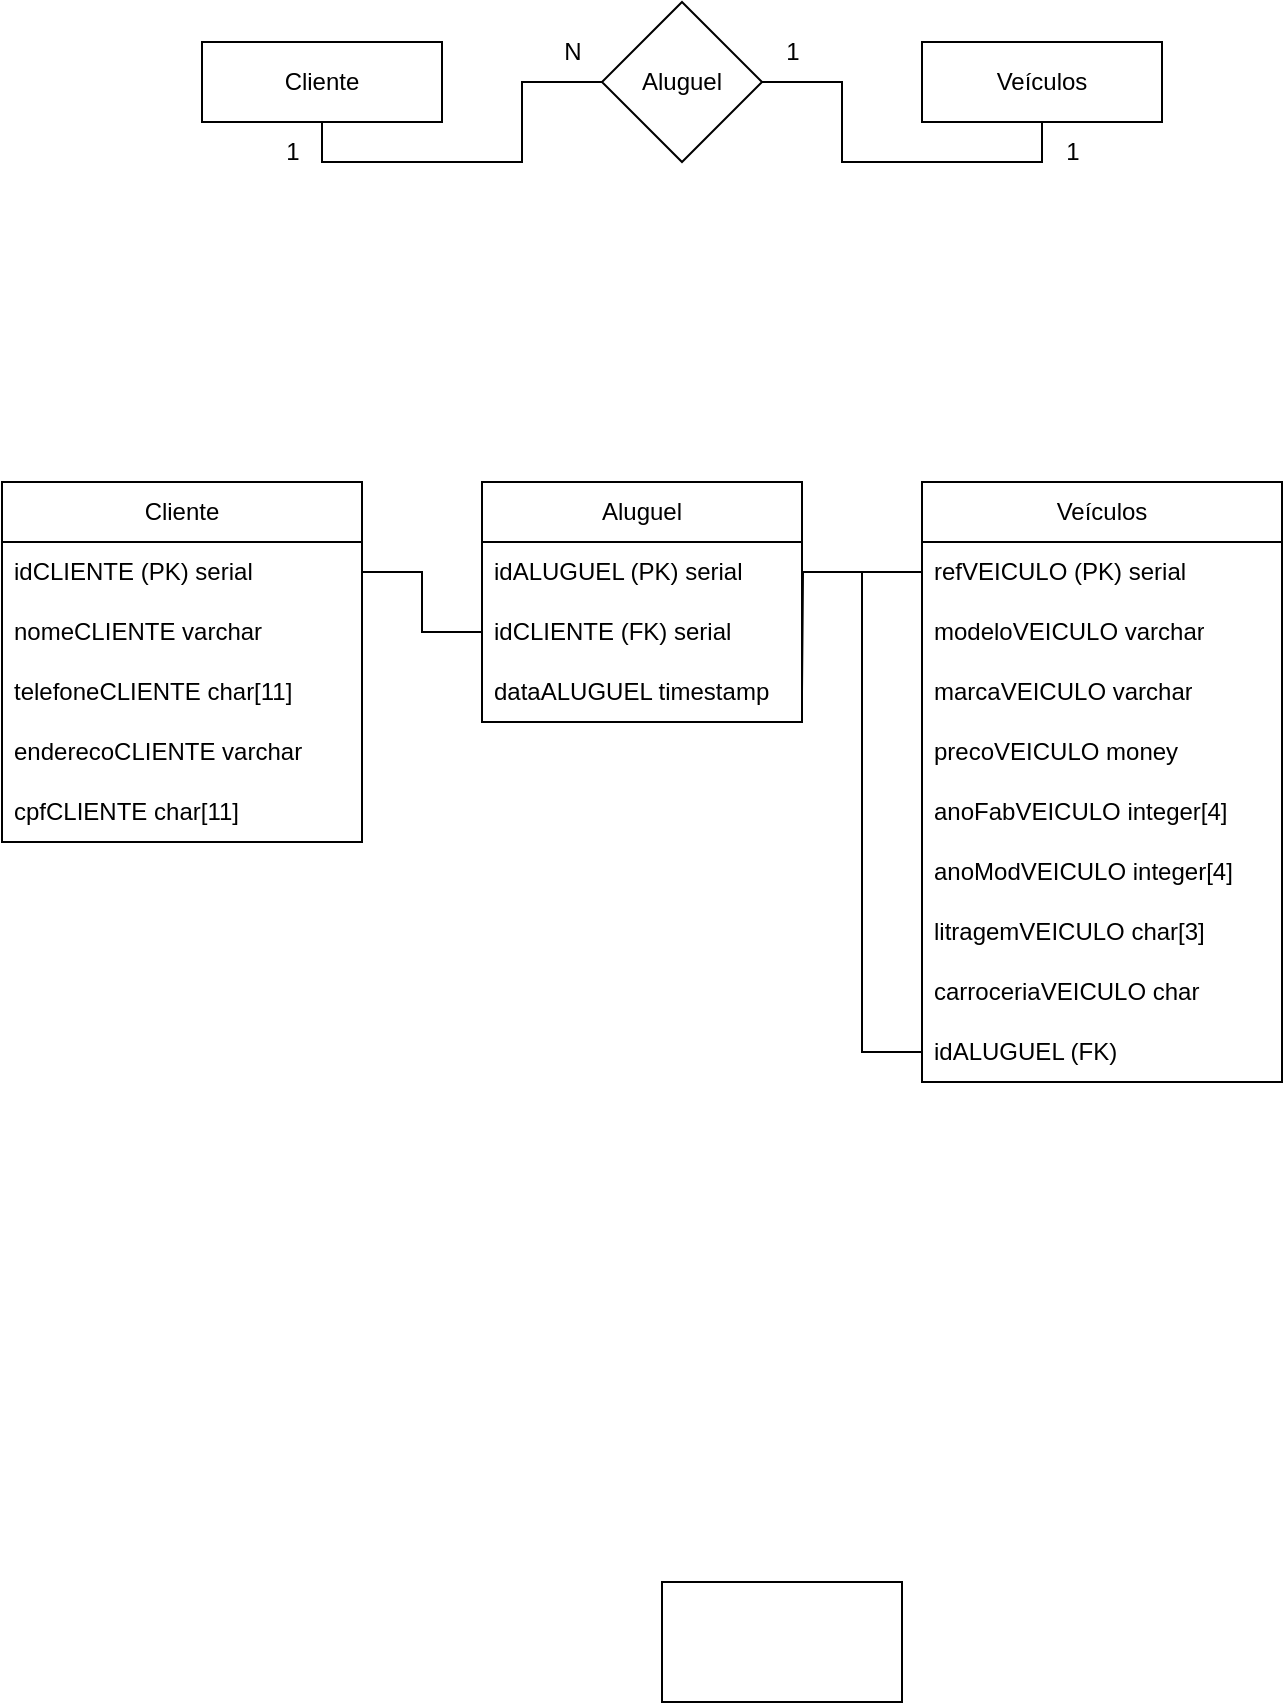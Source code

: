 <mxfile version="20.8.18" type="device"><diagram name="Página-1" id="nUNo_G07ypFeZW7KdXAk"><mxGraphModel dx="913" dy="1755" grid="1" gridSize="10" guides="1" tooltips="1" connect="1" arrows="1" fold="1" page="1" pageScale="1" pageWidth="827" pageHeight="1169" math="0" shadow="0"><root><mxCell id="0"/><mxCell id="1" parent="0"/><mxCell id="yDMXF-EGAuXwY1v8gXDl-1" value="" style="rounded=0;whiteSpace=wrap;html=1;" vertex="1" parent="1"><mxGeometry x="350" y="270" width="120" height="60" as="geometry"/></mxCell><mxCell id="yDMXF-EGAuXwY1v8gXDl-2" value="" style="rounded=0;whiteSpace=wrap;html=1;" vertex="1" parent="1"><mxGeometry x="350" y="270" width="120" height="60" as="geometry"/></mxCell><mxCell id="yDMXF-EGAuXwY1v8gXDl-3" value="Cliente" style="swimlane;fontStyle=0;childLayout=stackLayout;horizontal=1;startSize=30;horizontalStack=0;resizeParent=1;resizeParentMax=0;resizeLast=0;collapsible=1;marginBottom=0;whiteSpace=wrap;html=1;" vertex="1" parent="1"><mxGeometry x="20" y="-280" width="180" height="180" as="geometry"/></mxCell><mxCell id="yDMXF-EGAuXwY1v8gXDl-12" value="idCLIENTE (PK) serial" style="text;strokeColor=none;fillColor=none;align=left;verticalAlign=middle;spacingLeft=4;spacingRight=4;overflow=hidden;points=[[0,0.5],[1,0.5]];portConstraint=eastwest;rotatable=0;whiteSpace=wrap;html=1;" vertex="1" parent="yDMXF-EGAuXwY1v8gXDl-3"><mxGeometry y="30" width="180" height="30" as="geometry"/></mxCell><mxCell id="yDMXF-EGAuXwY1v8gXDl-13" value="nomeCLIENTE varchar" style="text;strokeColor=none;fillColor=none;align=left;verticalAlign=middle;spacingLeft=4;spacingRight=4;overflow=hidden;points=[[0,0.5],[1,0.5]];portConstraint=eastwest;rotatable=0;whiteSpace=wrap;html=1;" vertex="1" parent="yDMXF-EGAuXwY1v8gXDl-3"><mxGeometry y="60" width="180" height="30" as="geometry"/></mxCell><mxCell id="yDMXF-EGAuXwY1v8gXDl-11" value="telefoneCLIENTE char[11]" style="text;strokeColor=none;fillColor=none;align=left;verticalAlign=middle;spacingLeft=4;spacingRight=4;overflow=hidden;points=[[0,0.5],[1,0.5]];portConstraint=eastwest;rotatable=0;whiteSpace=wrap;html=1;" vertex="1" parent="yDMXF-EGAuXwY1v8gXDl-3"><mxGeometry y="90" width="180" height="30" as="geometry"/></mxCell><mxCell id="yDMXF-EGAuXwY1v8gXDl-5" value="enderecoCLIENTE varchar" style="text;strokeColor=none;fillColor=none;align=left;verticalAlign=middle;spacingLeft=4;spacingRight=4;overflow=hidden;points=[[0,0.5],[1,0.5]];portConstraint=eastwest;rotatable=0;whiteSpace=wrap;html=1;" vertex="1" parent="yDMXF-EGAuXwY1v8gXDl-3"><mxGeometry y="120" width="180" height="30" as="geometry"/></mxCell><mxCell id="yDMXF-EGAuXwY1v8gXDl-6" value="cpfCLIENTE char[11]" style="text;strokeColor=none;fillColor=none;align=left;verticalAlign=middle;spacingLeft=4;spacingRight=4;overflow=hidden;points=[[0,0.5],[1,0.5]];portConstraint=eastwest;rotatable=0;whiteSpace=wrap;html=1;" vertex="1" parent="yDMXF-EGAuXwY1v8gXDl-3"><mxGeometry y="150" width="180" height="30" as="geometry"/></mxCell><mxCell id="yDMXF-EGAuXwY1v8gXDl-7" value="Veículos" style="swimlane;fontStyle=0;childLayout=stackLayout;horizontal=1;startSize=30;horizontalStack=0;resizeParent=1;resizeParentMax=0;resizeLast=0;collapsible=1;marginBottom=0;whiteSpace=wrap;html=1;" vertex="1" parent="1"><mxGeometry x="480" y="-280" width="180" height="300" as="geometry"/></mxCell><mxCell id="yDMXF-EGAuXwY1v8gXDl-8" value="refVEICULO (PK) serial" style="text;strokeColor=none;fillColor=none;align=left;verticalAlign=middle;spacingLeft=4;spacingRight=4;overflow=hidden;points=[[0,0.5],[1,0.5]];portConstraint=eastwest;rotatable=0;whiteSpace=wrap;html=1;" vertex="1" parent="yDMXF-EGAuXwY1v8gXDl-7"><mxGeometry y="30" width="180" height="30" as="geometry"/></mxCell><mxCell id="yDMXF-EGAuXwY1v8gXDl-9" value="modeloVEICULO varchar" style="text;strokeColor=none;fillColor=none;align=left;verticalAlign=middle;spacingLeft=4;spacingRight=4;overflow=hidden;points=[[0,0.5],[1,0.5]];portConstraint=eastwest;rotatable=0;whiteSpace=wrap;html=1;" vertex="1" parent="yDMXF-EGAuXwY1v8gXDl-7"><mxGeometry y="60" width="180" height="30" as="geometry"/></mxCell><mxCell id="yDMXF-EGAuXwY1v8gXDl-55" value="marcaVEICULO varchar" style="text;strokeColor=none;fillColor=none;align=left;verticalAlign=middle;spacingLeft=4;spacingRight=4;overflow=hidden;points=[[0,0.5],[1,0.5]];portConstraint=eastwest;rotatable=0;whiteSpace=wrap;html=1;" vertex="1" parent="yDMXF-EGAuXwY1v8gXDl-7"><mxGeometry y="90" width="180" height="30" as="geometry"/></mxCell><mxCell id="yDMXF-EGAuXwY1v8gXDl-10" value="precoVEICULO money" style="text;strokeColor=none;fillColor=none;align=left;verticalAlign=middle;spacingLeft=4;spacingRight=4;overflow=hidden;points=[[0,0.5],[1,0.5]];portConstraint=eastwest;rotatable=0;whiteSpace=wrap;html=1;" vertex="1" parent="yDMXF-EGAuXwY1v8gXDl-7"><mxGeometry y="120" width="180" height="30" as="geometry"/></mxCell><mxCell id="yDMXF-EGAuXwY1v8gXDl-15" value="anoFabVEICULO integer[4]" style="text;strokeColor=none;fillColor=none;align=left;verticalAlign=middle;spacingLeft=4;spacingRight=4;overflow=hidden;points=[[0,0.5],[1,0.5]];portConstraint=eastwest;rotatable=0;whiteSpace=wrap;html=1;" vertex="1" parent="yDMXF-EGAuXwY1v8gXDl-7"><mxGeometry y="150" width="180" height="30" as="geometry"/></mxCell><mxCell id="yDMXF-EGAuXwY1v8gXDl-56" value="anoModVEICULO integer[4]" style="text;strokeColor=none;fillColor=none;align=left;verticalAlign=middle;spacingLeft=4;spacingRight=4;overflow=hidden;points=[[0,0.5],[1,0.5]];portConstraint=eastwest;rotatable=0;whiteSpace=wrap;html=1;" vertex="1" parent="yDMXF-EGAuXwY1v8gXDl-7"><mxGeometry y="180" width="180" height="30" as="geometry"/></mxCell><mxCell id="yDMXF-EGAuXwY1v8gXDl-16" value="litragemVEICULO char[3]" style="text;strokeColor=none;fillColor=none;align=left;verticalAlign=middle;spacingLeft=4;spacingRight=4;overflow=hidden;points=[[0,0.5],[1,0.5]];portConstraint=eastwest;rotatable=0;whiteSpace=wrap;html=1;" vertex="1" parent="yDMXF-EGAuXwY1v8gXDl-7"><mxGeometry y="210" width="180" height="30" as="geometry"/></mxCell><mxCell id="yDMXF-EGAuXwY1v8gXDl-14" value="carroceriaVEICULO char" style="text;strokeColor=none;fillColor=none;align=left;verticalAlign=middle;spacingLeft=4;spacingRight=4;overflow=hidden;points=[[0,0.5],[1,0.5]];portConstraint=eastwest;rotatable=0;whiteSpace=wrap;html=1;" vertex="1" parent="yDMXF-EGAuXwY1v8gXDl-7"><mxGeometry y="240" width="180" height="30" as="geometry"/></mxCell><mxCell id="yDMXF-EGAuXwY1v8gXDl-58" value="idALUGUEL (FK)" style="text;strokeColor=none;fillColor=none;align=left;verticalAlign=middle;spacingLeft=4;spacingRight=4;overflow=hidden;points=[[0,0.5],[1,0.5]];portConstraint=eastwest;rotatable=0;whiteSpace=wrap;html=1;" vertex="1" parent="yDMXF-EGAuXwY1v8gXDl-7"><mxGeometry y="270" width="180" height="30" as="geometry"/></mxCell><mxCell id="yDMXF-EGAuXwY1v8gXDl-18" value="Aluguel" style="swimlane;fontStyle=0;childLayout=stackLayout;horizontal=1;startSize=30;horizontalStack=0;resizeParent=1;resizeParentMax=0;resizeLast=0;collapsible=1;marginBottom=0;whiteSpace=wrap;html=1;" vertex="1" parent="1"><mxGeometry x="260" y="-280" width="160" height="120" as="geometry"/></mxCell><mxCell id="yDMXF-EGAuXwY1v8gXDl-19" value="idALUGUEL (PK) serial" style="text;strokeColor=none;fillColor=none;align=left;verticalAlign=middle;spacingLeft=4;spacingRight=4;overflow=hidden;points=[[0,0.5],[1,0.5]];portConstraint=eastwest;rotatable=0;whiteSpace=wrap;html=1;" vertex="1" parent="yDMXF-EGAuXwY1v8gXDl-18"><mxGeometry y="30" width="160" height="30" as="geometry"/></mxCell><mxCell id="yDMXF-EGAuXwY1v8gXDl-20" value="idCLIENTE (FK) serial" style="text;strokeColor=none;fillColor=none;align=left;verticalAlign=middle;spacingLeft=4;spacingRight=4;overflow=hidden;points=[[0,0.5],[1,0.5]];portConstraint=eastwest;rotatable=0;whiteSpace=wrap;html=1;" vertex="1" parent="yDMXF-EGAuXwY1v8gXDl-18"><mxGeometry y="60" width="160" height="30" as="geometry"/></mxCell><mxCell id="yDMXF-EGAuXwY1v8gXDl-29" value="dataALUGUEL timestamp" style="text;strokeColor=none;fillColor=none;align=left;verticalAlign=middle;spacingLeft=4;spacingRight=4;overflow=hidden;points=[[0,0.5],[1,0.5]];portConstraint=eastwest;rotatable=0;whiteSpace=wrap;html=1;" vertex="1" parent="yDMXF-EGAuXwY1v8gXDl-18"><mxGeometry y="90" width="160" height="30" as="geometry"/></mxCell><mxCell id="yDMXF-EGAuXwY1v8gXDl-36" style="rounded=0;orthogonalLoop=1;jettySize=auto;html=1;entryX=0;entryY=0.5;entryDx=0;entryDy=0;edgeStyle=orthogonalEdgeStyle;endArrow=none;endFill=0;" edge="1" parent="1" source="yDMXF-EGAuXwY1v8gXDl-12" target="yDMXF-EGAuXwY1v8gXDl-20"><mxGeometry relative="1" as="geometry"/></mxCell><mxCell id="yDMXF-EGAuXwY1v8gXDl-37" style="edgeStyle=orthogonalEdgeStyle;rounded=0;orthogonalLoop=1;jettySize=auto;html=1;entryX=1;entryY=0.5;entryDx=0;entryDy=0;endArrow=none;endFill=0;" edge="1" parent="1" source="yDMXF-EGAuXwY1v8gXDl-8"><mxGeometry relative="1" as="geometry"><mxPoint x="420" y="-175" as="targetPoint"/></mxGeometry></mxCell><mxCell id="yDMXF-EGAuXwY1v8gXDl-49" style="edgeStyle=orthogonalEdgeStyle;rounded=0;orthogonalLoop=1;jettySize=auto;html=1;exitX=0.5;exitY=1;exitDx=0;exitDy=0;entryX=0;entryY=0.5;entryDx=0;entryDy=0;endArrow=none;endFill=0;" edge="1" parent="1" source="yDMXF-EGAuXwY1v8gXDl-38" target="yDMXF-EGAuXwY1v8gXDl-39"><mxGeometry relative="1" as="geometry"/></mxCell><mxCell id="yDMXF-EGAuXwY1v8gXDl-38" value="Cliente" style="rounded=0;whiteSpace=wrap;html=1;" vertex="1" parent="1"><mxGeometry x="120" y="-500" width="120" height="40" as="geometry"/></mxCell><mxCell id="yDMXF-EGAuXwY1v8gXDl-39" value="Aluguel" style="rhombus;whiteSpace=wrap;html=1;" vertex="1" parent="1"><mxGeometry x="320" y="-520" width="80" height="80" as="geometry"/></mxCell><mxCell id="yDMXF-EGAuXwY1v8gXDl-52" style="edgeStyle=orthogonalEdgeStyle;rounded=0;orthogonalLoop=1;jettySize=auto;html=1;exitX=0.5;exitY=1;exitDx=0;exitDy=0;entryX=1;entryY=0.5;entryDx=0;entryDy=0;endArrow=none;endFill=0;" edge="1" parent="1" source="yDMXF-EGAuXwY1v8gXDl-42" target="yDMXF-EGAuXwY1v8gXDl-39"><mxGeometry relative="1" as="geometry"/></mxCell><mxCell id="yDMXF-EGAuXwY1v8gXDl-42" value="Veículos" style="rounded=0;whiteSpace=wrap;html=1;" vertex="1" parent="1"><mxGeometry x="480" y="-500" width="120" height="40" as="geometry"/></mxCell><mxCell id="yDMXF-EGAuXwY1v8gXDl-50" value="1" style="text;html=1;align=center;verticalAlign=middle;resizable=0;points=[];autosize=1;strokeColor=none;fillColor=none;" vertex="1" parent="1"><mxGeometry x="150" y="-460" width="30" height="30" as="geometry"/></mxCell><mxCell id="yDMXF-EGAuXwY1v8gXDl-51" value="N" style="text;html=1;align=center;verticalAlign=middle;resizable=0;points=[];autosize=1;strokeColor=none;fillColor=none;" vertex="1" parent="1"><mxGeometry x="290" y="-510" width="30" height="30" as="geometry"/></mxCell><mxCell id="yDMXF-EGAuXwY1v8gXDl-59" style="edgeStyle=orthogonalEdgeStyle;rounded=0;orthogonalLoop=1;jettySize=auto;html=1;exitX=0;exitY=0.5;exitDx=0;exitDy=0;entryX=1;entryY=0.5;entryDx=0;entryDy=0;endArrow=none;endFill=0;" edge="1" parent="1" source="yDMXF-EGAuXwY1v8gXDl-58" target="yDMXF-EGAuXwY1v8gXDl-19"><mxGeometry relative="1" as="geometry"/></mxCell><mxCell id="yDMXF-EGAuXwY1v8gXDl-60" value="1" style="text;html=1;align=center;verticalAlign=middle;resizable=0;points=[];autosize=1;strokeColor=none;fillColor=none;" vertex="1" parent="1"><mxGeometry x="540" y="-460" width="30" height="30" as="geometry"/></mxCell><mxCell id="yDMXF-EGAuXwY1v8gXDl-61" value="1" style="text;html=1;align=center;verticalAlign=middle;resizable=0;points=[];autosize=1;strokeColor=none;fillColor=none;" vertex="1" parent="1"><mxGeometry x="400" y="-510" width="30" height="30" as="geometry"/></mxCell></root></mxGraphModel></diagram></mxfile>